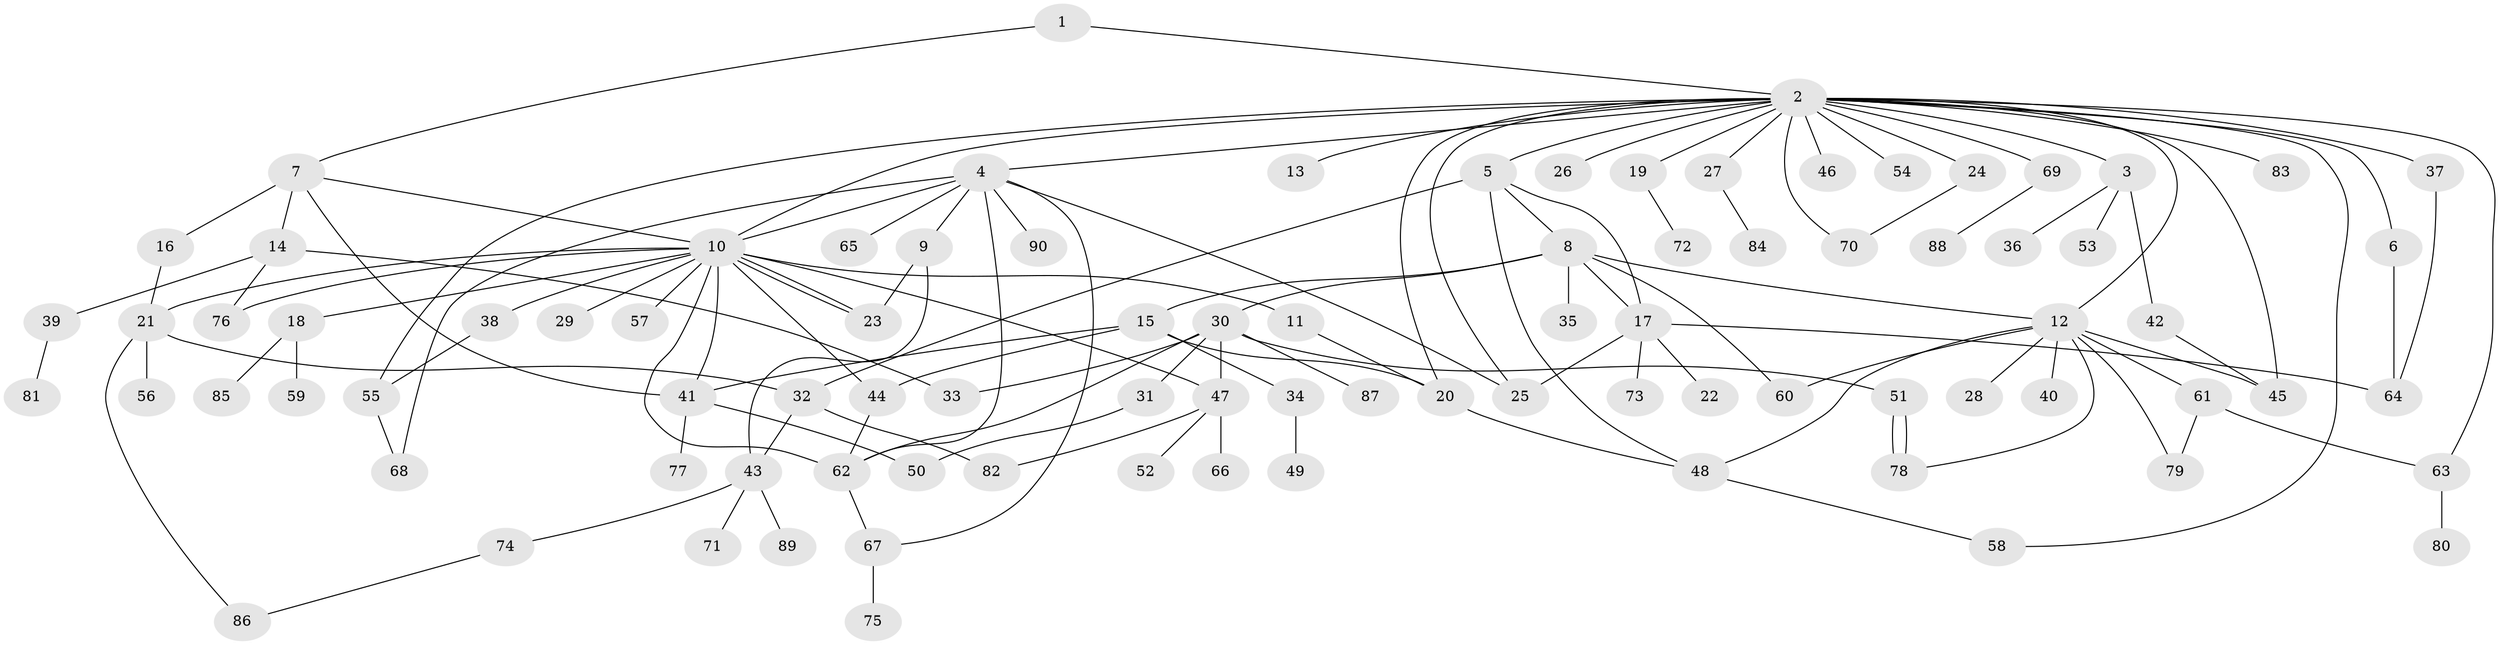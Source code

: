 // Generated by graph-tools (version 1.1) at 2025/25/03/09/25 03:25:59]
// undirected, 90 vertices, 130 edges
graph export_dot {
graph [start="1"]
  node [color=gray90,style=filled];
  1;
  2;
  3;
  4;
  5;
  6;
  7;
  8;
  9;
  10;
  11;
  12;
  13;
  14;
  15;
  16;
  17;
  18;
  19;
  20;
  21;
  22;
  23;
  24;
  25;
  26;
  27;
  28;
  29;
  30;
  31;
  32;
  33;
  34;
  35;
  36;
  37;
  38;
  39;
  40;
  41;
  42;
  43;
  44;
  45;
  46;
  47;
  48;
  49;
  50;
  51;
  52;
  53;
  54;
  55;
  56;
  57;
  58;
  59;
  60;
  61;
  62;
  63;
  64;
  65;
  66;
  67;
  68;
  69;
  70;
  71;
  72;
  73;
  74;
  75;
  76;
  77;
  78;
  79;
  80;
  81;
  82;
  83;
  84;
  85;
  86;
  87;
  88;
  89;
  90;
  1 -- 2;
  1 -- 7;
  2 -- 3;
  2 -- 4;
  2 -- 5;
  2 -- 6;
  2 -- 10;
  2 -- 12;
  2 -- 13;
  2 -- 19;
  2 -- 20;
  2 -- 24;
  2 -- 25;
  2 -- 26;
  2 -- 27;
  2 -- 37;
  2 -- 45;
  2 -- 46;
  2 -- 54;
  2 -- 55;
  2 -- 58;
  2 -- 63;
  2 -- 69;
  2 -- 70;
  2 -- 83;
  3 -- 36;
  3 -- 42;
  3 -- 53;
  4 -- 9;
  4 -- 10;
  4 -- 25;
  4 -- 62;
  4 -- 65;
  4 -- 67;
  4 -- 68;
  4 -- 90;
  5 -- 8;
  5 -- 17;
  5 -- 32;
  5 -- 48;
  6 -- 64;
  7 -- 10;
  7 -- 14;
  7 -- 16;
  7 -- 41;
  8 -- 12;
  8 -- 15;
  8 -- 17;
  8 -- 30;
  8 -- 35;
  8 -- 60;
  9 -- 23;
  9 -- 43;
  10 -- 11;
  10 -- 18;
  10 -- 21;
  10 -- 23;
  10 -- 23;
  10 -- 29;
  10 -- 38;
  10 -- 41;
  10 -- 44;
  10 -- 47;
  10 -- 57;
  10 -- 62;
  10 -- 76;
  11 -- 20;
  12 -- 28;
  12 -- 40;
  12 -- 45;
  12 -- 48;
  12 -- 60;
  12 -- 61;
  12 -- 78;
  12 -- 79;
  14 -- 33;
  14 -- 39;
  14 -- 76;
  15 -- 20;
  15 -- 34;
  15 -- 41;
  15 -- 44;
  16 -- 21;
  17 -- 22;
  17 -- 25;
  17 -- 64;
  17 -- 73;
  18 -- 59;
  18 -- 85;
  19 -- 72;
  20 -- 48;
  21 -- 32;
  21 -- 56;
  21 -- 86;
  24 -- 70;
  27 -- 84;
  30 -- 31;
  30 -- 33;
  30 -- 47;
  30 -- 51;
  30 -- 62;
  30 -- 87;
  31 -- 50;
  32 -- 43;
  32 -- 82;
  34 -- 49;
  37 -- 64;
  38 -- 55;
  39 -- 81;
  41 -- 50;
  41 -- 77;
  42 -- 45;
  43 -- 71;
  43 -- 74;
  43 -- 89;
  44 -- 62;
  47 -- 52;
  47 -- 66;
  47 -- 82;
  48 -- 58;
  51 -- 78;
  51 -- 78;
  55 -- 68;
  61 -- 63;
  61 -- 79;
  62 -- 67;
  63 -- 80;
  67 -- 75;
  69 -- 88;
  74 -- 86;
}
